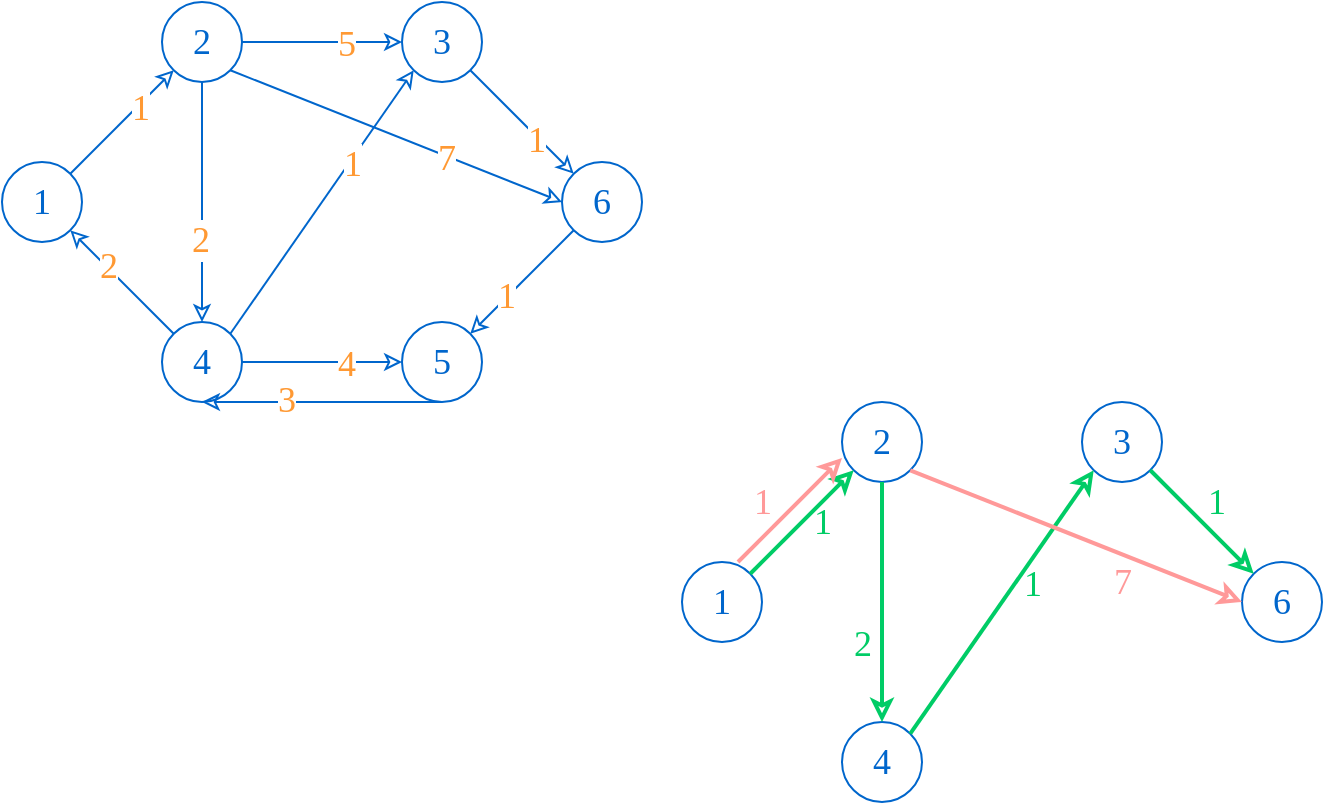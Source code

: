 <mxfile version="24.6.4" type="device">
  <diagram id="EpRN7AvFWJsa4IB050oW" name="Page-1">
    <mxGraphModel dx="494" dy="361" grid="1" gridSize="10" guides="1" tooltips="1" connect="1" arrows="1" fold="1" page="1" pageScale="1" pageWidth="1600" pageHeight="900" math="0" shadow="0">
      <root>
        <mxCell id="0" />
        <mxCell id="1" parent="0" />
        <mxCell id="dAErLzjoi8gS7lEGY0VP-1" value="1" style="ellipse;whiteSpace=wrap;html=1;aspect=fixed;fillColor=none;fontSize=18;fontFamily=Segoe UI Variable Display;fontColor=#0066CC;strokeColor=#0066CC;" parent="1" vertex="1">
          <mxGeometry x="360" y="160" width="40" height="40" as="geometry" />
        </mxCell>
        <mxCell id="dAErLzjoi8gS7lEGY0VP-3" value="2" style="ellipse;whiteSpace=wrap;html=1;aspect=fixed;fillColor=none;fontSize=18;fontFamily=Segoe UI Variable Display;fontColor=#0066CC;strokeColor=#0066CC;" parent="1" vertex="1">
          <mxGeometry x="440" y="80" width="40" height="40" as="geometry" />
        </mxCell>
        <mxCell id="dAErLzjoi8gS7lEGY0VP-4" value="3" style="ellipse;whiteSpace=wrap;html=1;aspect=fixed;fillColor=none;fontSize=18;fontFamily=Segoe UI Variable Display;fontColor=#0066CC;strokeColor=#0066CC;" parent="1" vertex="1">
          <mxGeometry x="560" y="80" width="40" height="40" as="geometry" />
        </mxCell>
        <mxCell id="dAErLzjoi8gS7lEGY0VP-5" value="6" style="ellipse;whiteSpace=wrap;html=1;aspect=fixed;fillColor=none;fontSize=18;fontFamily=Segoe UI Variable Display;fontColor=#0066CC;strokeColor=#0066CC;" parent="1" vertex="1">
          <mxGeometry x="640" y="160" width="40" height="40" as="geometry" />
        </mxCell>
        <mxCell id="dAErLzjoi8gS7lEGY0VP-6" value="4" style="ellipse;whiteSpace=wrap;html=1;aspect=fixed;fillColor=none;fontSize=18;fontFamily=Segoe UI Variable Display;fontColor=#0066CC;strokeColor=#0066CC;" parent="1" vertex="1">
          <mxGeometry x="440" y="240" width="40" height="40" as="geometry" />
        </mxCell>
        <mxCell id="dAErLzjoi8gS7lEGY0VP-7" value="5" style="ellipse;whiteSpace=wrap;html=1;aspect=fixed;fillColor=none;fontSize=18;fontFamily=Segoe UI Variable Display;fontColor=#0066CC;strokeColor=#0066CC;" parent="1" vertex="1">
          <mxGeometry x="560" y="240" width="40" height="40" as="geometry" />
        </mxCell>
        <mxCell id="dAErLzjoi8gS7lEGY0VP-8" value="" style="endArrow=classic;html=1;fontFamily=Segoe UI Variable Display;fontSize=18;fontColor=#0066CC;rounded=0;strokeColor=#0066CC;endFill=0;exitX=1;exitY=0;exitDx=0;exitDy=0;entryX=0;entryY=1;entryDx=0;entryDy=0;" parent="1" source="dAErLzjoi8gS7lEGY0VP-1" target="dAErLzjoi8gS7lEGY0VP-3" edge="1">
          <mxGeometry width="50" height="50" relative="1" as="geometry">
            <mxPoint x="450" y="190" as="sourcePoint" />
            <mxPoint x="500" y="140" as="targetPoint" />
          </mxGeometry>
        </mxCell>
        <mxCell id="dAErLzjoi8gS7lEGY0VP-15" value="1" style="edgeLabel;html=1;align=center;verticalAlign=middle;resizable=0;points=[];fontSize=18;fontFamily=Segoe UI Variable Display;fontColor=#FF9933;" parent="dAErLzjoi8gS7lEGY0VP-8" vertex="1" connectable="0">
          <mxGeometry x="0.305" y="-1" relative="1" as="geometry">
            <mxPoint as="offset" />
          </mxGeometry>
        </mxCell>
        <mxCell id="dAErLzjoi8gS7lEGY0VP-16" value="" style="endArrow=classic;html=1;fontFamily=Segoe UI Variable Display;fontSize=18;fontColor=#0066CC;rounded=0;strokeColor=#0066CC;endFill=0;exitX=0;exitY=1;exitDx=0;exitDy=0;entryX=1;entryY=0;entryDx=0;entryDy=0;" parent="1" source="dAErLzjoi8gS7lEGY0VP-5" target="dAErLzjoi8gS7lEGY0VP-7" edge="1">
          <mxGeometry width="50" height="50" relative="1" as="geometry">
            <mxPoint x="404.142" y="175.858" as="sourcePoint" />
            <mxPoint x="455.858" y="124.142" as="targetPoint" />
          </mxGeometry>
        </mxCell>
        <mxCell id="dAErLzjoi8gS7lEGY0VP-17" value="1" style="edgeLabel;html=1;align=center;verticalAlign=middle;resizable=0;points=[];fontSize=18;fontFamily=Segoe UI Variable Display;fontColor=#FF9933;" parent="dAErLzjoi8gS7lEGY0VP-16" vertex="1" connectable="0">
          <mxGeometry x="0.305" y="-1" relative="1" as="geometry">
            <mxPoint as="offset" />
          </mxGeometry>
        </mxCell>
        <mxCell id="dAErLzjoi8gS7lEGY0VP-18" value="" style="endArrow=classic;html=1;fontFamily=Segoe UI Variable Display;fontSize=18;fontColor=#0066CC;rounded=0;strokeColor=#0066CC;endFill=0;exitX=0.5;exitY=1;exitDx=0;exitDy=0;" parent="1" source="dAErLzjoi8gS7lEGY0VP-3" target="dAErLzjoi8gS7lEGY0VP-6" edge="1">
          <mxGeometry width="50" height="50" relative="1" as="geometry">
            <mxPoint x="414.142" y="185.858" as="sourcePoint" />
            <mxPoint x="465.858" y="134.142" as="targetPoint" />
          </mxGeometry>
        </mxCell>
        <mxCell id="dAErLzjoi8gS7lEGY0VP-19" value="2" style="edgeLabel;html=1;align=center;verticalAlign=middle;resizable=0;points=[];fontSize=18;fontFamily=Segoe UI Variable Display;fontColor=#FF9933;" parent="dAErLzjoi8gS7lEGY0VP-18" vertex="1" connectable="0">
          <mxGeometry x="0.305" y="-1" relative="1" as="geometry">
            <mxPoint as="offset" />
          </mxGeometry>
        </mxCell>
        <mxCell id="dAErLzjoi8gS7lEGY0VP-20" value="" style="endArrow=classic;html=1;fontFamily=Segoe UI Variable Display;fontSize=18;fontColor=#0066CC;rounded=0;strokeColor=#0066CC;endFill=0;exitX=1;exitY=0;exitDx=0;exitDy=0;entryX=0;entryY=1;entryDx=0;entryDy=0;" parent="1" source="dAErLzjoi8gS7lEGY0VP-6" target="dAErLzjoi8gS7lEGY0VP-4" edge="1">
          <mxGeometry width="50" height="50" relative="1" as="geometry">
            <mxPoint x="424.142" y="195.858" as="sourcePoint" />
            <mxPoint x="475.858" y="144.142" as="targetPoint" />
          </mxGeometry>
        </mxCell>
        <mxCell id="dAErLzjoi8gS7lEGY0VP-21" value="1" style="edgeLabel;html=1;align=center;verticalAlign=middle;resizable=0;points=[];fontSize=18;fontFamily=Segoe UI Variable Display;fontColor=#FF9933;" parent="dAErLzjoi8gS7lEGY0VP-20" vertex="1" connectable="0">
          <mxGeometry x="0.305" y="-1" relative="1" as="geometry">
            <mxPoint as="offset" />
          </mxGeometry>
        </mxCell>
        <mxCell id="dAErLzjoi8gS7lEGY0VP-22" value="" style="endArrow=classic;html=1;fontFamily=Segoe UI Variable Display;fontSize=18;fontColor=#0066CC;rounded=0;strokeColor=#0066CC;endFill=0;entryX=0.5;entryY=1;entryDx=0;entryDy=0;exitX=0.5;exitY=1;exitDx=0;exitDy=0;" parent="1" source="dAErLzjoi8gS7lEGY0VP-7" target="dAErLzjoi8gS7lEGY0VP-6" edge="1">
          <mxGeometry width="50" height="50" relative="1" as="geometry">
            <mxPoint x="550" y="260" as="sourcePoint" />
            <mxPoint x="485.858" y="154.142" as="targetPoint" />
          </mxGeometry>
        </mxCell>
        <mxCell id="dAErLzjoi8gS7lEGY0VP-23" value="3" style="edgeLabel;html=1;align=center;verticalAlign=middle;resizable=0;points=[];fontSize=18;fontFamily=Segoe UI Variable Display;fontColor=#FF9933;" parent="dAErLzjoi8gS7lEGY0VP-22" vertex="1" connectable="0">
          <mxGeometry x="0.305" y="-1" relative="1" as="geometry">
            <mxPoint as="offset" />
          </mxGeometry>
        </mxCell>
        <mxCell id="dAErLzjoi8gS7lEGY0VP-24" value="" style="endArrow=classic;html=1;fontFamily=Segoe UI Variable Display;fontSize=18;fontColor=#0066CC;rounded=0;strokeColor=#0066CC;endFill=0;entryX=0;entryY=0.5;entryDx=0;entryDy=0;exitX=1;exitY=0.5;exitDx=0;exitDy=0;" parent="1" source="dAErLzjoi8gS7lEGY0VP-6" target="dAErLzjoi8gS7lEGY0VP-7" edge="1">
          <mxGeometry width="50" height="50" relative="1" as="geometry">
            <mxPoint x="490" y="260" as="sourcePoint" />
            <mxPoint x="495.858" y="164.142" as="targetPoint" />
          </mxGeometry>
        </mxCell>
        <mxCell id="dAErLzjoi8gS7lEGY0VP-25" value="4" style="edgeLabel;html=1;align=center;verticalAlign=middle;resizable=0;points=[];fontSize=18;fontFamily=Segoe UI Variable Display;fontColor=#FF9933;" parent="dAErLzjoi8gS7lEGY0VP-24" vertex="1" connectable="0">
          <mxGeometry x="0.305" y="-1" relative="1" as="geometry">
            <mxPoint as="offset" />
          </mxGeometry>
        </mxCell>
        <mxCell id="dAErLzjoi8gS7lEGY0VP-26" value="" style="endArrow=classic;html=1;fontFamily=Segoe UI Variable Display;fontSize=18;fontColor=#0066CC;rounded=0;strokeColor=#0066CC;endFill=0;exitX=0;exitY=0;exitDx=0;exitDy=0;entryX=1;entryY=1;entryDx=0;entryDy=0;" parent="1" source="dAErLzjoi8gS7lEGY0VP-6" target="dAErLzjoi8gS7lEGY0VP-1" edge="1">
          <mxGeometry width="50" height="50" relative="1" as="geometry">
            <mxPoint x="454.142" y="225.858" as="sourcePoint" />
            <mxPoint x="505.858" y="174.142" as="targetPoint" />
          </mxGeometry>
        </mxCell>
        <mxCell id="dAErLzjoi8gS7lEGY0VP-27" value="2" style="edgeLabel;html=1;align=center;verticalAlign=middle;resizable=0;points=[];fontSize=18;fontFamily=Segoe UI Variable Display;fontColor=#FF9933;" parent="dAErLzjoi8gS7lEGY0VP-26" vertex="1" connectable="0">
          <mxGeometry x="0.305" y="-1" relative="1" as="geometry">
            <mxPoint as="offset" />
          </mxGeometry>
        </mxCell>
        <mxCell id="dAErLzjoi8gS7lEGY0VP-28" value="" style="endArrow=classic;html=1;fontFamily=Segoe UI Variable Display;fontSize=18;fontColor=#0066CC;rounded=0;strokeColor=#0066CC;endFill=0;exitX=1;exitY=1;exitDx=0;exitDy=0;entryX=0;entryY=0.5;entryDx=0;entryDy=0;" parent="1" source="dAErLzjoi8gS7lEGY0VP-3" target="dAErLzjoi8gS7lEGY0VP-5" edge="1">
          <mxGeometry width="50" height="50" relative="1" as="geometry">
            <mxPoint x="464.142" y="235.858" as="sourcePoint" />
            <mxPoint x="515.858" y="184.142" as="targetPoint" />
          </mxGeometry>
        </mxCell>
        <mxCell id="dAErLzjoi8gS7lEGY0VP-29" value="7" style="edgeLabel;html=1;align=center;verticalAlign=middle;resizable=0;points=[];fontSize=18;fontFamily=Segoe UI Variable Display;fontColor=#FF9933;" parent="dAErLzjoi8gS7lEGY0VP-28" vertex="1" connectable="0">
          <mxGeometry x="0.305" y="-1" relative="1" as="geometry">
            <mxPoint as="offset" />
          </mxGeometry>
        </mxCell>
        <mxCell id="dAErLzjoi8gS7lEGY0VP-30" value="" style="endArrow=classic;html=1;fontFamily=Segoe UI Variable Display;fontSize=18;fontColor=#0066CC;rounded=0;strokeColor=#0066CC;endFill=0;exitX=1;exitY=1;exitDx=0;exitDy=0;entryX=0;entryY=0;entryDx=0;entryDy=0;" parent="1" source="dAErLzjoi8gS7lEGY0VP-4" target="dAErLzjoi8gS7lEGY0VP-5" edge="1">
          <mxGeometry width="50" height="50" relative="1" as="geometry">
            <mxPoint x="474.142" y="245.858" as="sourcePoint" />
            <mxPoint x="525.858" y="194.142" as="targetPoint" />
          </mxGeometry>
        </mxCell>
        <mxCell id="dAErLzjoi8gS7lEGY0VP-31" value="1" style="edgeLabel;html=1;align=center;verticalAlign=middle;resizable=0;points=[];fontSize=18;fontFamily=Segoe UI Variable Display;fontColor=#FF9933;" parent="dAErLzjoi8gS7lEGY0VP-30" vertex="1" connectable="0">
          <mxGeometry x="0.305" y="-1" relative="1" as="geometry">
            <mxPoint as="offset" />
          </mxGeometry>
        </mxCell>
        <mxCell id="dAErLzjoi8gS7lEGY0VP-32" value="" style="endArrow=classic;html=1;fontFamily=Segoe UI Variable Display;fontSize=18;fontColor=#0066CC;rounded=0;strokeColor=#0066CC;endFill=0;exitX=1;exitY=0.5;exitDx=0;exitDy=0;entryX=0;entryY=0.5;entryDx=0;entryDy=0;" parent="1" source="dAErLzjoi8gS7lEGY0VP-3" target="dAErLzjoi8gS7lEGY0VP-4" edge="1">
          <mxGeometry width="50" height="50" relative="1" as="geometry">
            <mxPoint x="484.142" y="255.858" as="sourcePoint" />
            <mxPoint x="535.858" y="204.142" as="targetPoint" />
          </mxGeometry>
        </mxCell>
        <mxCell id="dAErLzjoi8gS7lEGY0VP-33" value="5" style="edgeLabel;html=1;align=center;verticalAlign=middle;resizable=0;points=[];fontSize=18;fontFamily=Segoe UI Variable Display;fontColor=#FF9933;" parent="dAErLzjoi8gS7lEGY0VP-32" vertex="1" connectable="0">
          <mxGeometry x="0.305" y="-1" relative="1" as="geometry">
            <mxPoint as="offset" />
          </mxGeometry>
        </mxCell>
        <mxCell id="0dhZpDFe6rEBt3_NG9yh-1" value="1" style="ellipse;whiteSpace=wrap;html=1;aspect=fixed;fillColor=none;fontSize=18;fontFamily=Segoe UI Variable Display;fontColor=#0066CC;strokeColor=#0066CC;" parent="1" vertex="1">
          <mxGeometry x="700" y="360" width="40" height="40" as="geometry" />
        </mxCell>
        <mxCell id="0dhZpDFe6rEBt3_NG9yh-2" value="2" style="ellipse;whiteSpace=wrap;html=1;aspect=fixed;fillColor=none;fontSize=18;fontFamily=Segoe UI Variable Display;fontColor=#0066CC;strokeColor=#0066CC;" parent="1" vertex="1">
          <mxGeometry x="780" y="280" width="40" height="40" as="geometry" />
        </mxCell>
        <mxCell id="0dhZpDFe6rEBt3_NG9yh-3" value="3" style="ellipse;whiteSpace=wrap;html=1;aspect=fixed;fillColor=none;fontSize=18;fontFamily=Segoe UI Variable Display;fontColor=#0066CC;strokeColor=#0066CC;" parent="1" vertex="1">
          <mxGeometry x="900" y="280" width="40" height="40" as="geometry" />
        </mxCell>
        <mxCell id="0dhZpDFe6rEBt3_NG9yh-4" value="6" style="ellipse;whiteSpace=wrap;html=1;aspect=fixed;fillColor=none;fontSize=18;fontFamily=Segoe UI Variable Display;fontColor=#0066CC;strokeColor=#0066CC;" parent="1" vertex="1">
          <mxGeometry x="980" y="360" width="40" height="40" as="geometry" />
        </mxCell>
        <mxCell id="0dhZpDFe6rEBt3_NG9yh-5" value="4" style="ellipse;whiteSpace=wrap;html=1;aspect=fixed;fillColor=none;fontSize=18;fontFamily=Segoe UI Variable Display;fontColor=#0066CC;strokeColor=#0066CC;" parent="1" vertex="1">
          <mxGeometry x="780" y="440" width="40" height="40" as="geometry" />
        </mxCell>
        <mxCell id="0dhZpDFe6rEBt3_NG9yh-7" value="" style="endArrow=classic;html=1;fontFamily=Segoe UI Variable Display;fontSize=18;fontColor=#0066CC;rounded=0;strokeColor=#00CC66;endFill=0;exitX=1;exitY=0;exitDx=0;exitDy=0;entryX=0;entryY=1;entryDx=0;entryDy=0;strokeWidth=2;" parent="1" source="0dhZpDFe6rEBt3_NG9yh-1" target="0dhZpDFe6rEBt3_NG9yh-2" edge="1">
          <mxGeometry width="50" height="50" relative="1" as="geometry">
            <mxPoint x="790" y="390" as="sourcePoint" />
            <mxPoint x="840" y="340" as="targetPoint" />
          </mxGeometry>
        </mxCell>
        <mxCell id="0dhZpDFe6rEBt3_NG9yh-8" value="1" style="edgeLabel;html=1;align=center;verticalAlign=middle;resizable=0;points=[];fontSize=18;fontFamily=Segoe UI Variable Display;fontColor=#00CC66;labelBackgroundColor=none;" parent="0dhZpDFe6rEBt3_NG9yh-7" vertex="1" connectable="0">
          <mxGeometry x="0.305" y="-1" relative="1" as="geometry">
            <mxPoint x="1" y="7" as="offset" />
          </mxGeometry>
        </mxCell>
        <mxCell id="0dhZpDFe6rEBt3_NG9yh-11" value="" style="endArrow=classic;html=1;fontFamily=Segoe UI Variable Display;fontSize=18;fontColor=#0066CC;rounded=0;strokeColor=#00CC66;endFill=0;exitX=0.5;exitY=1;exitDx=0;exitDy=0;strokeWidth=2;" parent="1" source="0dhZpDFe6rEBt3_NG9yh-2" target="0dhZpDFe6rEBt3_NG9yh-5" edge="1">
          <mxGeometry width="50" height="50" relative="1" as="geometry">
            <mxPoint x="754.142" y="385.858" as="sourcePoint" />
            <mxPoint x="805.858" y="334.142" as="targetPoint" />
          </mxGeometry>
        </mxCell>
        <mxCell id="0dhZpDFe6rEBt3_NG9yh-12" value="2" style="edgeLabel;html=1;align=center;verticalAlign=middle;resizable=0;points=[];fontSize=18;fontFamily=Segoe UI Variable Display;fontColor=#00CC66;labelBackgroundColor=none;" parent="0dhZpDFe6rEBt3_NG9yh-11" vertex="1" connectable="0">
          <mxGeometry x="0.305" y="-1" relative="1" as="geometry">
            <mxPoint x="-9" y="2" as="offset" />
          </mxGeometry>
        </mxCell>
        <mxCell id="0dhZpDFe6rEBt3_NG9yh-13" value="" style="endArrow=classic;html=1;fontFamily=Segoe UI Variable Display;fontSize=18;fontColor=#0066CC;rounded=0;strokeColor=#00CC66;endFill=0;exitX=1;exitY=0;exitDx=0;exitDy=0;entryX=0;entryY=1;entryDx=0;entryDy=0;strokeWidth=2;" parent="1" source="0dhZpDFe6rEBt3_NG9yh-5" target="0dhZpDFe6rEBt3_NG9yh-3" edge="1">
          <mxGeometry width="50" height="50" relative="1" as="geometry">
            <mxPoint x="764.142" y="395.858" as="sourcePoint" />
            <mxPoint x="815.858" y="344.142" as="targetPoint" />
          </mxGeometry>
        </mxCell>
        <mxCell id="0dhZpDFe6rEBt3_NG9yh-14" value="1" style="edgeLabel;html=1;align=center;verticalAlign=middle;resizable=0;points=[];fontSize=18;fontFamily=Segoe UI Variable Display;fontColor=#00CC66;labelBackgroundColor=none;" parent="0dhZpDFe6rEBt3_NG9yh-13" vertex="1" connectable="0">
          <mxGeometry x="0.305" y="-1" relative="1" as="geometry">
            <mxPoint y="10" as="offset" />
          </mxGeometry>
        </mxCell>
        <mxCell id="0dhZpDFe6rEBt3_NG9yh-21" value="" style="endArrow=classic;html=1;fontFamily=Segoe UI Variable Display;fontSize=18;fontColor=#0066CC;rounded=0;strokeColor=#FF9999;endFill=0;exitX=1;exitY=1;exitDx=0;exitDy=0;entryX=0;entryY=0.5;entryDx=0;entryDy=0;strokeWidth=2;" parent="1" source="0dhZpDFe6rEBt3_NG9yh-2" target="0dhZpDFe6rEBt3_NG9yh-4" edge="1">
          <mxGeometry width="50" height="50" relative="1" as="geometry">
            <mxPoint x="804.142" y="435.858" as="sourcePoint" />
            <mxPoint x="855.858" y="384.142" as="targetPoint" />
          </mxGeometry>
        </mxCell>
        <mxCell id="0dhZpDFe6rEBt3_NG9yh-22" value="7" style="edgeLabel;html=1;align=center;verticalAlign=middle;resizable=0;points=[];fontSize=18;fontFamily=Segoe UI Variable Display;fontColor=#FF9999;labelBackgroundColor=none;" parent="0dhZpDFe6rEBt3_NG9yh-21" vertex="1" connectable="0">
          <mxGeometry x="0.305" y="-1" relative="1" as="geometry">
            <mxPoint x="-2" y="12" as="offset" />
          </mxGeometry>
        </mxCell>
        <mxCell id="0dhZpDFe6rEBt3_NG9yh-23" value="" style="endArrow=classic;html=1;fontFamily=Segoe UI Variable Display;fontSize=18;fontColor=#0066CC;rounded=0;strokeColor=#00CC66;endFill=0;exitX=1;exitY=1;exitDx=0;exitDy=0;entryX=0;entryY=0;entryDx=0;entryDy=0;strokeWidth=2;" parent="1" source="0dhZpDFe6rEBt3_NG9yh-3" target="0dhZpDFe6rEBt3_NG9yh-4" edge="1">
          <mxGeometry width="50" height="50" relative="1" as="geometry">
            <mxPoint x="814.142" y="445.858" as="sourcePoint" />
            <mxPoint x="865.858" y="394.142" as="targetPoint" />
          </mxGeometry>
        </mxCell>
        <mxCell id="0dhZpDFe6rEBt3_NG9yh-24" value="1" style="edgeLabel;html=1;align=center;verticalAlign=middle;resizable=0;points=[];fontSize=18;fontFamily=Segoe UI Variable Display;fontColor=#00CC66;labelBackgroundColor=none;" parent="0dhZpDFe6rEBt3_NG9yh-23" vertex="1" connectable="0">
          <mxGeometry x="0.305" y="-1" relative="1" as="geometry">
            <mxPoint y="-19" as="offset" />
          </mxGeometry>
        </mxCell>
        <mxCell id="LF4eD1gDKC2B4geTIv1t-1" value="" style="endArrow=classic;html=1;fontFamily=Segoe UI Variable Display;fontSize=18;fontColor=#0066CC;rounded=0;strokeColor=#FF9999;endFill=0;exitX=1;exitY=0;exitDx=0;exitDy=0;entryX=0;entryY=1;entryDx=0;entryDy=0;strokeWidth=2;" edge="1" parent="1">
          <mxGeometry width="50" height="50" relative="1" as="geometry">
            <mxPoint x="728" y="360" as="sourcePoint" />
            <mxPoint x="780" y="308" as="targetPoint" />
          </mxGeometry>
        </mxCell>
        <mxCell id="LF4eD1gDKC2B4geTIv1t-2" value="1" style="edgeLabel;html=1;align=center;verticalAlign=middle;resizable=0;points=[];fontSize=18;fontFamily=Segoe UI Variable Display;fontColor=#FF9999;labelBackgroundColor=none;" vertex="1" connectable="0" parent="LF4eD1gDKC2B4geTIv1t-1">
          <mxGeometry x="0.305" y="-1" relative="1" as="geometry">
            <mxPoint x="-23" y="3" as="offset" />
          </mxGeometry>
        </mxCell>
      </root>
    </mxGraphModel>
  </diagram>
</mxfile>
